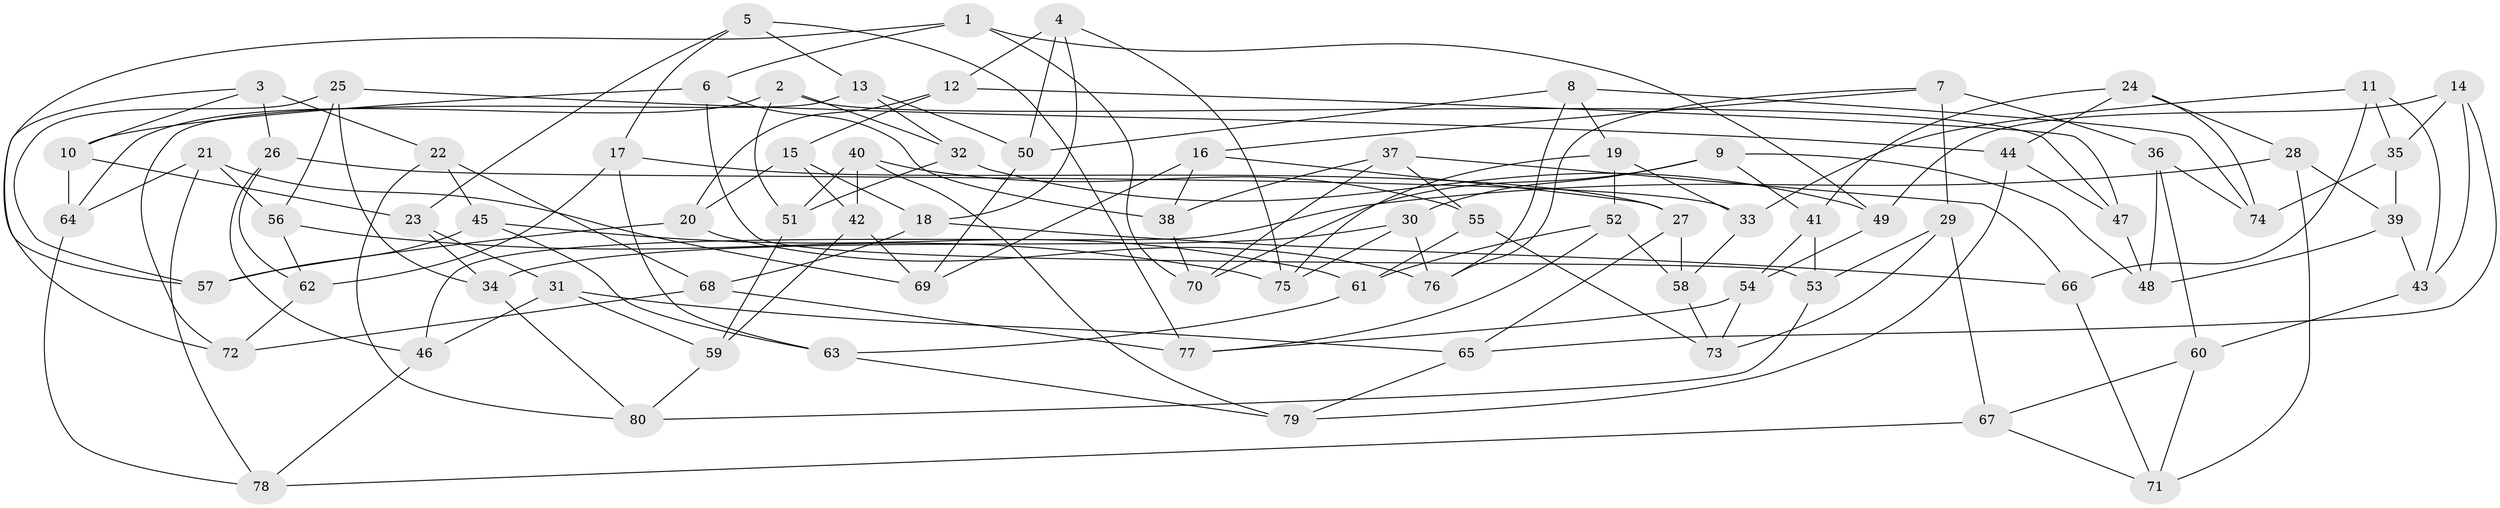// Generated by graph-tools (version 1.1) at 2025/59/03/09/25 04:59:27]
// undirected, 80 vertices, 160 edges
graph export_dot {
graph [start="1"]
  node [color=gray90,style=filled];
  1;
  2;
  3;
  4;
  5;
  6;
  7;
  8;
  9;
  10;
  11;
  12;
  13;
  14;
  15;
  16;
  17;
  18;
  19;
  20;
  21;
  22;
  23;
  24;
  25;
  26;
  27;
  28;
  29;
  30;
  31;
  32;
  33;
  34;
  35;
  36;
  37;
  38;
  39;
  40;
  41;
  42;
  43;
  44;
  45;
  46;
  47;
  48;
  49;
  50;
  51;
  52;
  53;
  54;
  55;
  56;
  57;
  58;
  59;
  60;
  61;
  62;
  63;
  64;
  65;
  66;
  67;
  68;
  69;
  70;
  71;
  72;
  73;
  74;
  75;
  76;
  77;
  78;
  79;
  80;
  1 -- 6;
  1 -- 70;
  1 -- 57;
  1 -- 49;
  2 -- 64;
  2 -- 32;
  2 -- 51;
  2 -- 47;
  3 -- 72;
  3 -- 26;
  3 -- 10;
  3 -- 22;
  4 -- 18;
  4 -- 12;
  4 -- 50;
  4 -- 75;
  5 -- 13;
  5 -- 23;
  5 -- 17;
  5 -- 77;
  6 -- 53;
  6 -- 38;
  6 -- 10;
  7 -- 76;
  7 -- 16;
  7 -- 36;
  7 -- 29;
  8 -- 76;
  8 -- 50;
  8 -- 19;
  8 -- 74;
  9 -- 30;
  9 -- 41;
  9 -- 48;
  9 -- 70;
  10 -- 23;
  10 -- 64;
  11 -- 35;
  11 -- 33;
  11 -- 43;
  11 -- 66;
  12 -- 15;
  12 -- 47;
  12 -- 20;
  13 -- 50;
  13 -- 72;
  13 -- 32;
  14 -- 35;
  14 -- 65;
  14 -- 43;
  14 -- 49;
  15 -- 18;
  15 -- 20;
  15 -- 42;
  16 -- 38;
  16 -- 69;
  16 -- 27;
  17 -- 63;
  17 -- 62;
  17 -- 27;
  18 -- 68;
  18 -- 66;
  19 -- 52;
  19 -- 75;
  19 -- 33;
  20 -- 57;
  20 -- 76;
  21 -- 64;
  21 -- 56;
  21 -- 69;
  21 -- 78;
  22 -- 68;
  22 -- 80;
  22 -- 45;
  23 -- 31;
  23 -- 34;
  24 -- 74;
  24 -- 44;
  24 -- 28;
  24 -- 41;
  25 -- 34;
  25 -- 44;
  25 -- 57;
  25 -- 56;
  26 -- 46;
  26 -- 62;
  26 -- 33;
  27 -- 65;
  27 -- 58;
  28 -- 39;
  28 -- 71;
  28 -- 46;
  29 -- 73;
  29 -- 67;
  29 -- 53;
  30 -- 34;
  30 -- 76;
  30 -- 75;
  31 -- 46;
  31 -- 59;
  31 -- 65;
  32 -- 49;
  32 -- 51;
  33 -- 58;
  34 -- 80;
  35 -- 74;
  35 -- 39;
  36 -- 60;
  36 -- 48;
  36 -- 74;
  37 -- 66;
  37 -- 38;
  37 -- 55;
  37 -- 70;
  38 -- 70;
  39 -- 43;
  39 -- 48;
  40 -- 51;
  40 -- 55;
  40 -- 79;
  40 -- 42;
  41 -- 54;
  41 -- 53;
  42 -- 69;
  42 -- 59;
  43 -- 60;
  44 -- 79;
  44 -- 47;
  45 -- 57;
  45 -- 63;
  45 -- 61;
  46 -- 78;
  47 -- 48;
  49 -- 54;
  50 -- 69;
  51 -- 59;
  52 -- 58;
  52 -- 77;
  52 -- 61;
  53 -- 80;
  54 -- 77;
  54 -- 73;
  55 -- 73;
  55 -- 61;
  56 -- 62;
  56 -- 75;
  58 -- 73;
  59 -- 80;
  60 -- 71;
  60 -- 67;
  61 -- 63;
  62 -- 72;
  63 -- 79;
  64 -- 78;
  65 -- 79;
  66 -- 71;
  67 -- 71;
  67 -- 78;
  68 -- 77;
  68 -- 72;
}
